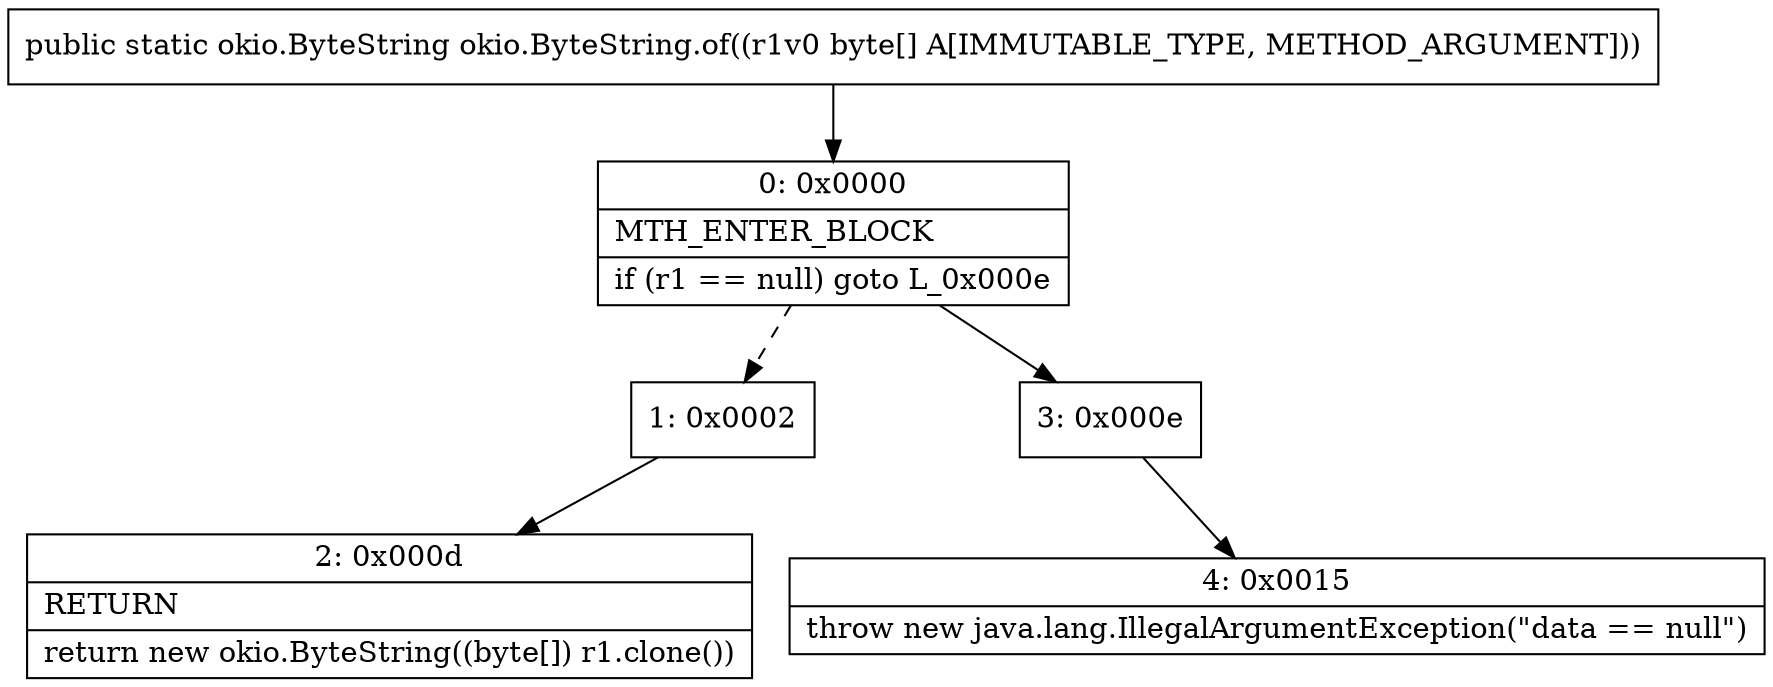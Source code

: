 digraph "CFG forokio.ByteString.of([B)Lokio\/ByteString;" {
Node_0 [shape=record,label="{0\:\ 0x0000|MTH_ENTER_BLOCK\l|if (r1 == null) goto L_0x000e\l}"];
Node_1 [shape=record,label="{1\:\ 0x0002}"];
Node_2 [shape=record,label="{2\:\ 0x000d|RETURN\l|return new okio.ByteString((byte[]) r1.clone())\l}"];
Node_3 [shape=record,label="{3\:\ 0x000e}"];
Node_4 [shape=record,label="{4\:\ 0x0015|throw new java.lang.IllegalArgumentException(\"data == null\")\l}"];
MethodNode[shape=record,label="{public static okio.ByteString okio.ByteString.of((r1v0 byte[] A[IMMUTABLE_TYPE, METHOD_ARGUMENT])) }"];
MethodNode -> Node_0;
Node_0 -> Node_1[style=dashed];
Node_0 -> Node_3;
Node_1 -> Node_2;
Node_3 -> Node_4;
}

